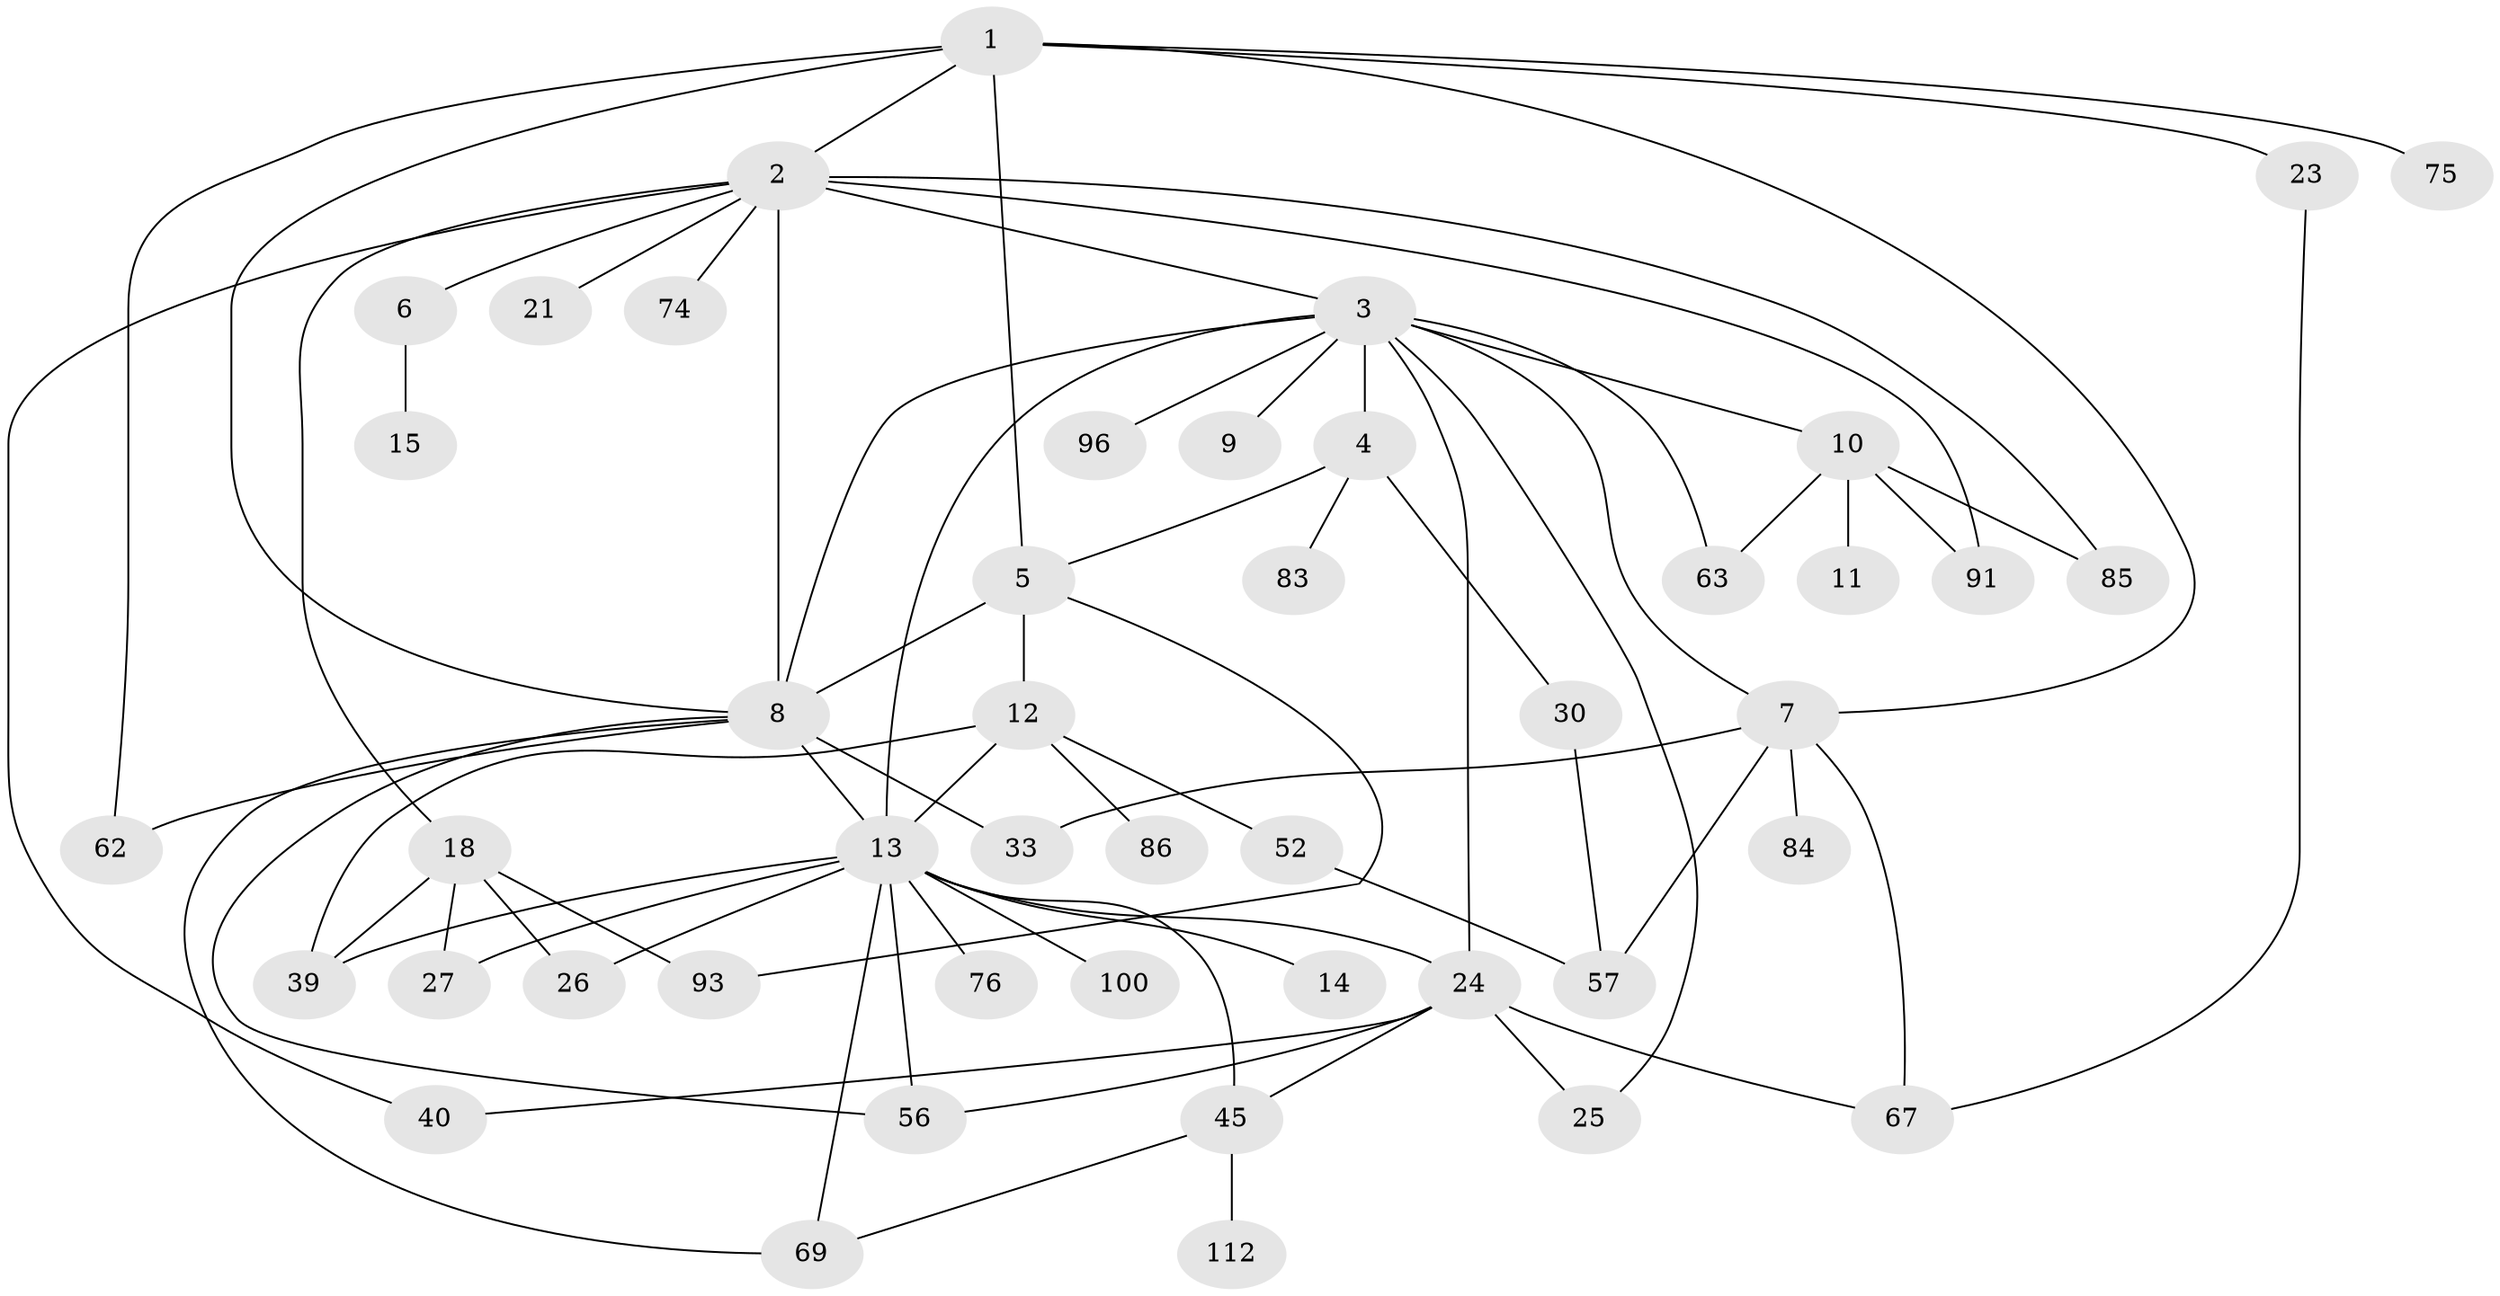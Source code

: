 // original degree distribution, {8: 0.017241379310344827, 9: 0.008620689655172414, 10: 0.008620689655172414, 5: 0.0603448275862069, 4: 0.10344827586206896, 2: 0.3103448275862069, 1: 0.27586206896551724, 6: 0.008620689655172414, 3: 0.20689655172413793}
// Generated by graph-tools (version 1.1) at 2025/17/03/04/25 18:17:02]
// undirected, 46 vertices, 74 edges
graph export_dot {
graph [start="1"]
  node [color=gray90,style=filled];
  1 [super="+28"];
  2 [super="+36"];
  3 [super="+41"];
  4 [super="+113"];
  5 [super="+92"];
  6;
  7 [super="+32"];
  8 [super="+71+29+20"];
  9 [super="+17"];
  10 [super="+37+16+53"];
  11;
  12 [super="+97+48+43+65"];
  13 [super="+42+114+116+49"];
  14 [super="+19"];
  15;
  18 [super="+38+22"];
  21 [super="+89"];
  23;
  24 [super="+47+34+77"];
  25;
  26 [super="+87+35"];
  27 [super="+109"];
  30 [super="+31"];
  33 [super="+94"];
  39 [super="+50+81"];
  40 [super="+59"];
  45 [super="+54"];
  52 [super="+82"];
  56 [super="+64"];
  57 [super="+95"];
  62;
  63 [super="+70"];
  67 [super="+73"];
  69 [super="+79"];
  74;
  75;
  76;
  83;
  84;
  85;
  86;
  91;
  93 [super="+99"];
  96;
  100;
  112;
  1 -- 2;
  1 -- 8;
  1 -- 23;
  1 -- 62;
  1 -- 75;
  1 -- 5;
  1 -- 7;
  2 -- 3;
  2 -- 6;
  2 -- 18;
  2 -- 21;
  2 -- 40;
  2 -- 74;
  2 -- 8 [weight=2];
  2 -- 91;
  2 -- 85;
  3 -- 4;
  3 -- 7;
  3 -- 9;
  3 -- 10;
  3 -- 13;
  3 -- 24;
  3 -- 25;
  3 -- 96;
  3 -- 8;
  3 -- 63;
  4 -- 5;
  4 -- 30;
  4 -- 83;
  5 -- 12;
  5 -- 93;
  5 -- 8;
  6 -- 15;
  7 -- 33;
  7 -- 67;
  7 -- 84;
  7 -- 57;
  8 -- 13 [weight=2];
  8 -- 56;
  8 -- 62;
  8 -- 33;
  8 -- 69;
  10 -- 11;
  10 -- 63;
  10 -- 91;
  10 -- 85;
  12 -- 13 [weight=3];
  12 -- 86;
  12 -- 52;
  12 -- 39;
  13 -- 14;
  13 -- 100;
  13 -- 69;
  13 -- 76;
  13 -- 27;
  13 -- 26;
  13 -- 56;
  13 -- 24;
  13 -- 39;
  13 -- 45 [weight=2];
  18 -- 26;
  18 -- 27;
  18 -- 93;
  18 -- 39;
  23 -- 67;
  24 -- 56;
  24 -- 67;
  24 -- 25;
  24 -- 40;
  24 -- 45;
  30 -- 57;
  45 -- 112;
  45 -- 69;
  52 -- 57;
}
